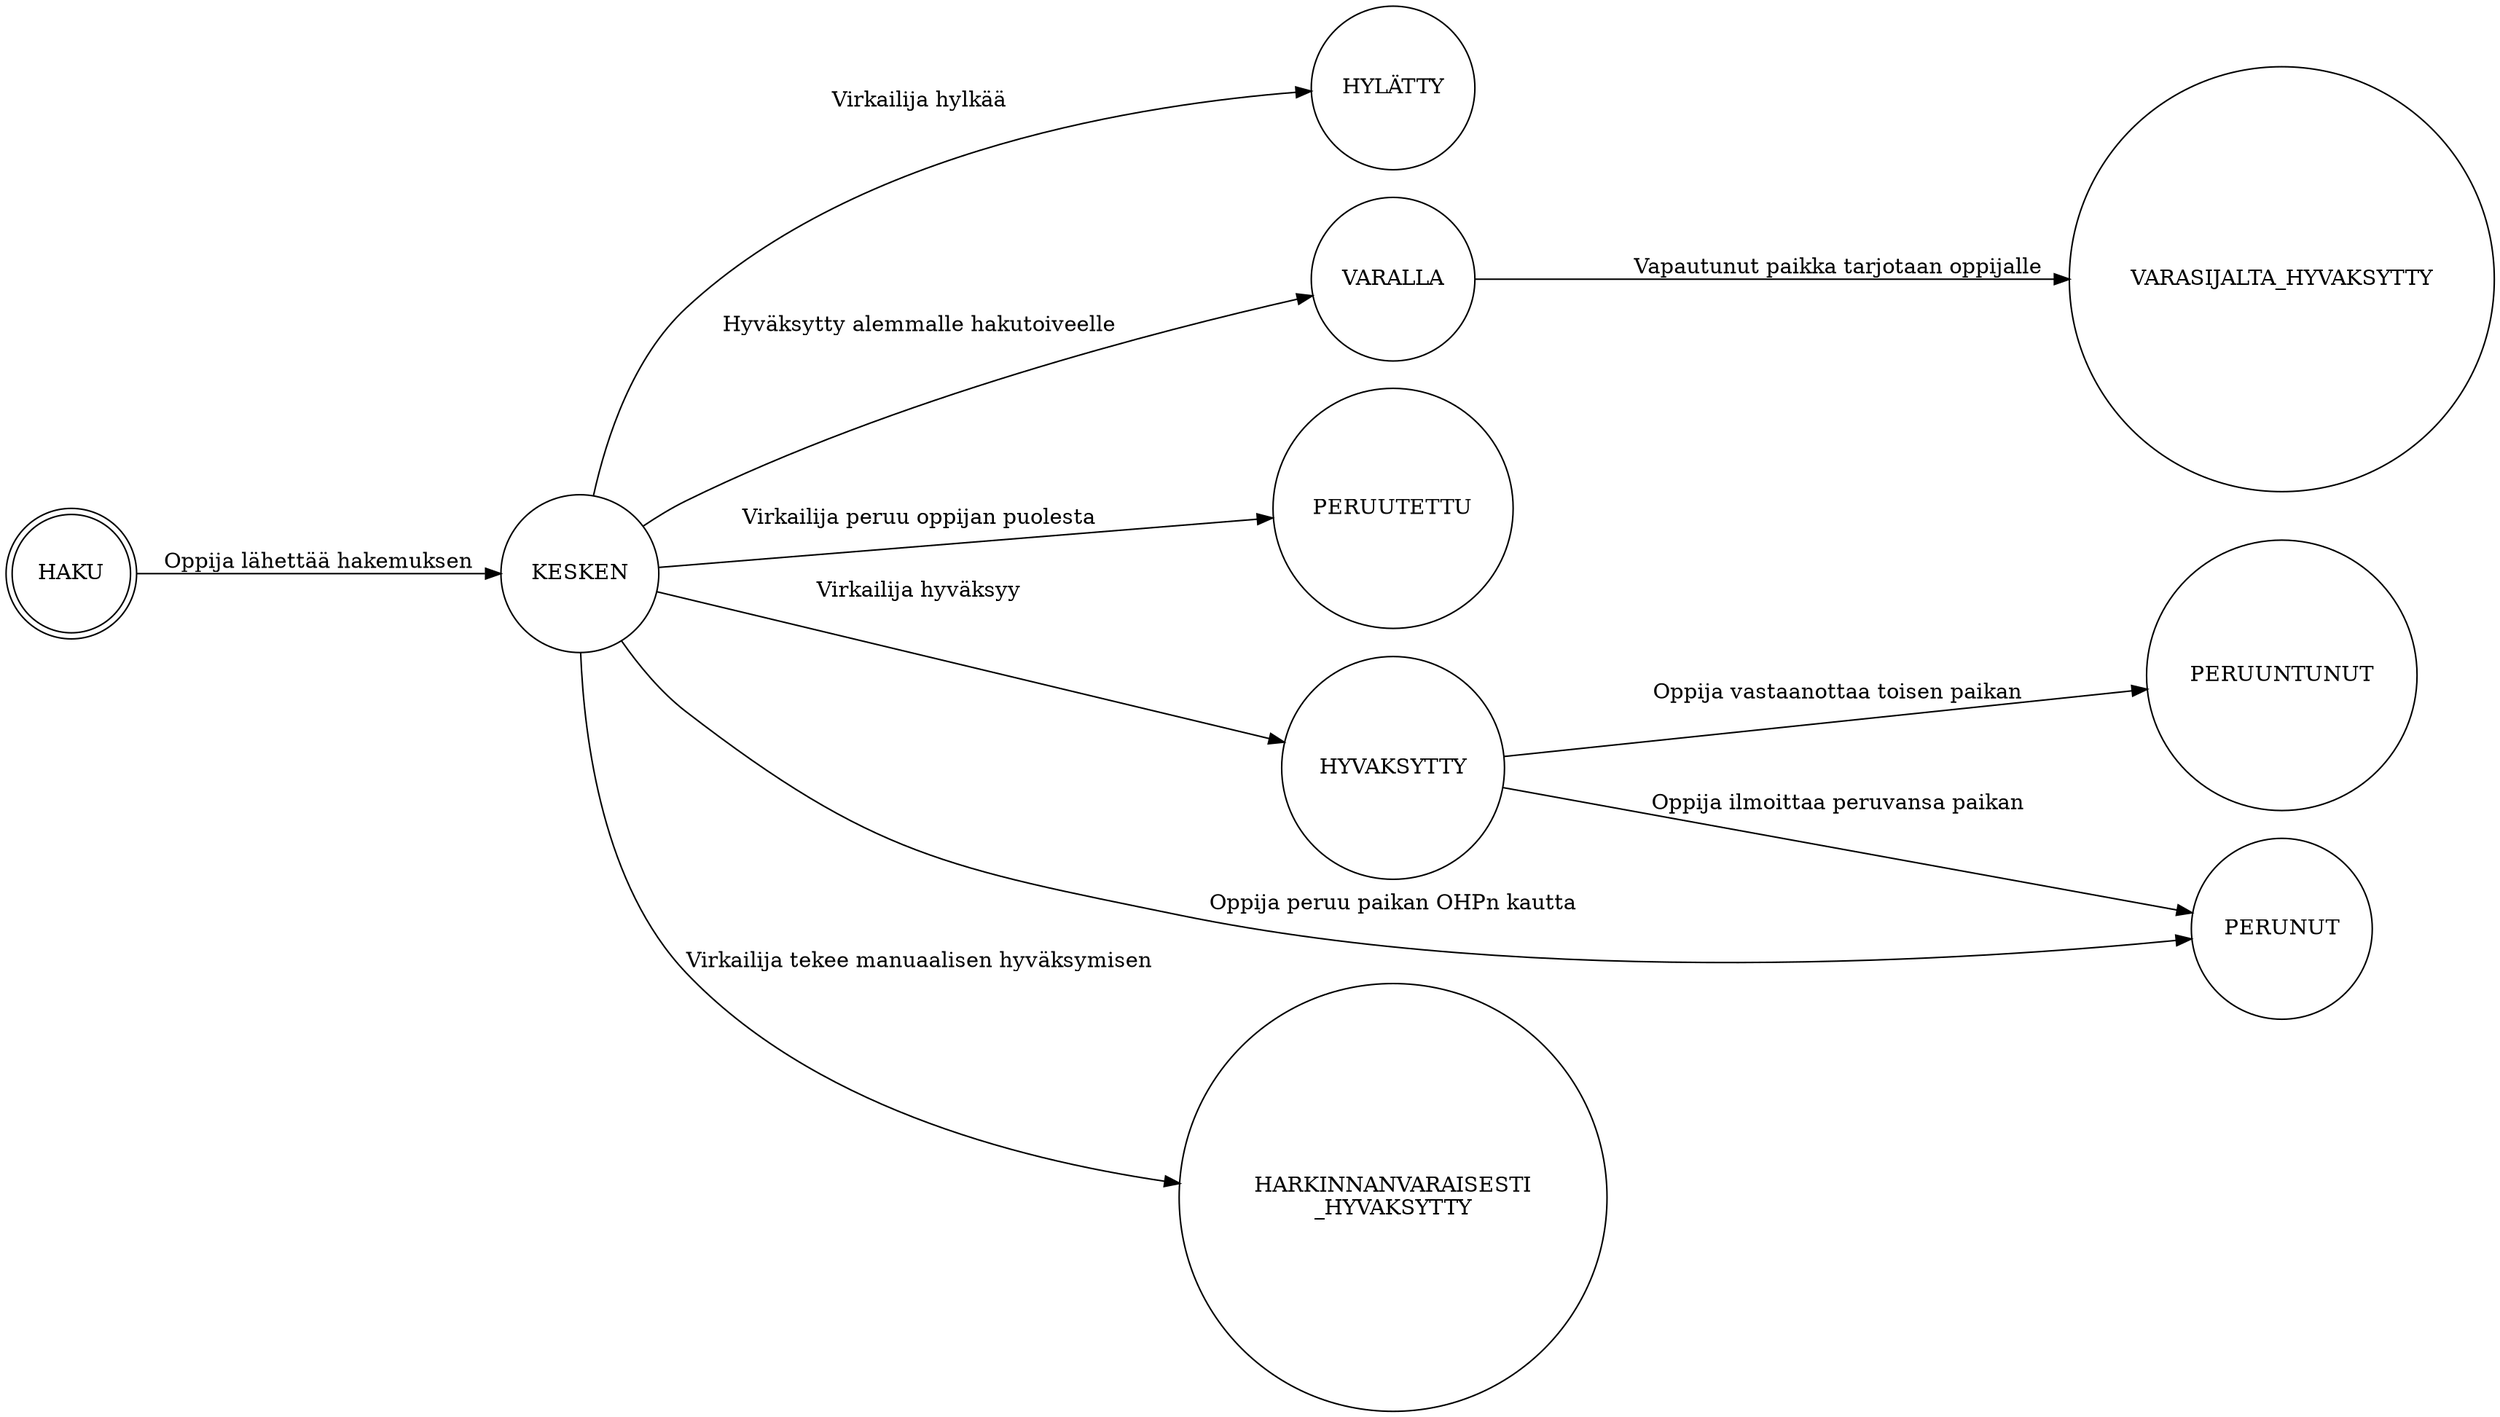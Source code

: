 digraph finite_state_machine {
  rankdir=LR;
  node [shape = circle];
  create -> kesken [label="Oppija lähettää hakemuksen"];
  kesken -> hylatty [label="Virkailija hylkää"];
  kesken -> hyvaksytty [label="Virkailija hyväksyy"];
  kesken -> peruutettu [label="Virkailija peruu oppijan puolesta"];
  kesken -> varalla [label="Hyväksytty alemmalle hakutoiveelle"];
  varalla -> varasijalta_hyvaksytty [label="Vapautunut paikka tarjotaan oppijalle"];
  hyvaksytty -> peruuntunut [label="Oppija vastaanottaa toisen paikan"];
  kesken -> perunut [label="Oppija peruu paikan OHPn kautta"];
  hyvaksytty -> perunut [label="Oppija ilmoittaa peruvansa paikan"];
  kesken -> harkinnanvaraisesti_hyvaksytty [label="Virkailija tekee manuaalisen hyväksymisen"]

  harkinnanvaraisesti_hyvaksytty [label="HARKINNANVARAISESTI\n_HYVAKSYTTY"]
  varasijalta_hyvaksytty [label="VARASIJALTA_HYVAKSYTTY"]
  hylatty [label="HYLÄTTY"];
  hyvaksytty [label="HYVAKSYTTY"];
  kesken [label="KESKEN"];
  peruuntunut [label="PERUUNTUNUT"];
  peruutettu [label="PERUUTETTU"];
  perunut [label="PERUNUT"];
  varalla [label="VARALLA"];
  create [label="HAKU" shape=doublecircle];
}
